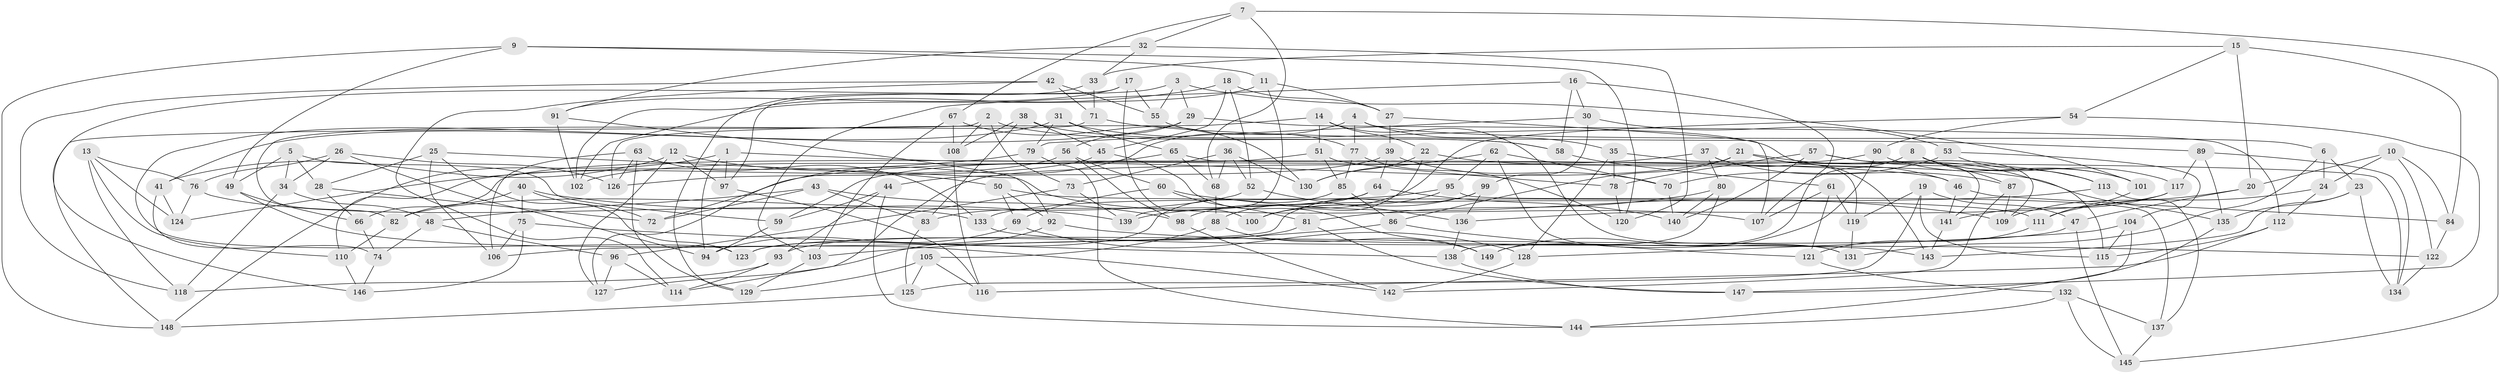 // coarse degree distribution, {4: 0.32222222222222224, 5: 0.2111111111111111, 6: 0.43333333333333335, 3: 0.03333333333333333}
// Generated by graph-tools (version 1.1) at 2025/38/03/04/25 23:38:14]
// undirected, 149 vertices, 298 edges
graph export_dot {
  node [color=gray90,style=filled];
  1;
  2;
  3;
  4;
  5;
  6;
  7;
  8;
  9;
  10;
  11;
  12;
  13;
  14;
  15;
  16;
  17;
  18;
  19;
  20;
  21;
  22;
  23;
  24;
  25;
  26;
  27;
  28;
  29;
  30;
  31;
  32;
  33;
  34;
  35;
  36;
  37;
  38;
  39;
  40;
  41;
  42;
  43;
  44;
  45;
  46;
  47;
  48;
  49;
  50;
  51;
  52;
  53;
  54;
  55;
  56;
  57;
  58;
  59;
  60;
  61;
  62;
  63;
  64;
  65;
  66;
  67;
  68;
  69;
  70;
  71;
  72;
  73;
  74;
  75;
  76;
  77;
  78;
  79;
  80;
  81;
  82;
  83;
  84;
  85;
  86;
  87;
  88;
  89;
  90;
  91;
  92;
  93;
  94;
  95;
  96;
  97;
  98;
  99;
  100;
  101;
  102;
  103;
  104;
  105;
  106;
  107;
  108;
  109;
  110;
  111;
  112;
  113;
  114;
  115;
  116;
  117;
  118;
  119;
  120;
  121;
  122;
  123;
  124;
  125;
  126;
  127;
  128;
  129;
  130;
  131;
  132;
  133;
  134;
  135;
  136;
  137;
  138;
  139;
  140;
  141;
  142;
  143;
  144;
  145;
  146;
  147;
  148;
  149;
  1 -- 46;
  1 -- 148;
  1 -- 94;
  1 -- 97;
  2 -- 148;
  2 -- 108;
  2 -- 73;
  2 -- 58;
  3 -- 101;
  3 -- 29;
  3 -- 146;
  3 -- 55;
  4 -- 77;
  4 -- 127;
  4 -- 6;
  4 -- 35;
  5 -- 34;
  5 -- 59;
  5 -- 28;
  5 -- 49;
  6 -- 23;
  6 -- 24;
  6 -- 131;
  7 -- 68;
  7 -- 145;
  7 -- 32;
  7 -- 67;
  8 -- 107;
  8 -- 117;
  8 -- 101;
  8 -- 87;
  9 -- 120;
  9 -- 49;
  9 -- 148;
  9 -- 11;
  10 -- 20;
  10 -- 122;
  10 -- 24;
  10 -- 84;
  11 -- 102;
  11 -- 139;
  11 -- 27;
  12 -- 50;
  12 -- 41;
  12 -- 97;
  12 -- 127;
  13 -- 76;
  13 -- 110;
  13 -- 124;
  13 -- 118;
  14 -- 131;
  14 -- 22;
  14 -- 126;
  14 -- 51;
  15 -- 84;
  15 -- 33;
  15 -- 54;
  15 -- 20;
  16 -- 103;
  16 -- 30;
  16 -- 58;
  16 -- 149;
  17 -- 91;
  17 -- 55;
  17 -- 100;
  17 -- 97;
  18 -- 52;
  18 -- 45;
  18 -- 27;
  18 -- 102;
  19 -- 47;
  19 -- 125;
  19 -- 115;
  19 -- 119;
  20 -- 109;
  20 -- 47;
  21 -- 46;
  21 -- 115;
  21 -- 59;
  21 -- 86;
  22 -- 130;
  22 -- 135;
  22 -- 100;
  23 -- 143;
  23 -- 135;
  23 -- 134;
  24 -- 111;
  24 -- 112;
  25 -- 28;
  25 -- 123;
  25 -- 106;
  25 -- 107;
  26 -- 76;
  26 -- 126;
  26 -- 94;
  26 -- 34;
  27 -- 39;
  27 -- 107;
  28 -- 72;
  28 -- 66;
  29 -- 56;
  29 -- 41;
  29 -- 112;
  30 -- 99;
  30 -- 53;
  30 -- 79;
  31 -- 141;
  31 -- 123;
  31 -- 79;
  31 -- 65;
  32 -- 91;
  32 -- 33;
  32 -- 120;
  33 -- 71;
  33 -- 129;
  34 -- 118;
  34 -- 48;
  35 -- 78;
  35 -- 119;
  35 -- 128;
  36 -- 73;
  36 -- 52;
  36 -- 68;
  36 -- 130;
  37 -- 72;
  37 -- 87;
  37 -- 143;
  37 -- 80;
  38 -- 83;
  38 -- 45;
  38 -- 108;
  38 -- 58;
  39 -- 70;
  39 -- 44;
  39 -- 64;
  40 -- 75;
  40 -- 82;
  40 -- 139;
  40 -- 72;
  41 -- 74;
  41 -- 124;
  42 -- 71;
  42 -- 118;
  42 -- 114;
  42 -- 55;
  43 -- 83;
  43 -- 98;
  43 -- 48;
  43 -- 72;
  44 -- 144;
  44 -- 93;
  44 -- 59;
  45 -- 149;
  45 -- 126;
  46 -- 84;
  46 -- 141;
  47 -- 123;
  47 -- 145;
  48 -- 74;
  48 -- 96;
  49 -- 142;
  49 -- 66;
  50 -- 111;
  50 -- 92;
  50 -- 69;
  51 -- 85;
  51 -- 66;
  51 -- 78;
  52 -- 136;
  52 -- 82;
  53 -- 104;
  53 -- 113;
  53 -- 70;
  54 -- 147;
  54 -- 90;
  54 -- 98;
  55 -- 77;
  56 -- 60;
  56 -- 110;
  56 -- 98;
  57 -- 140;
  57 -- 109;
  57 -- 113;
  57 -- 78;
  58 -- 61;
  59 -- 94;
  60 -- 109;
  60 -- 69;
  60 -- 81;
  61 -- 107;
  61 -- 119;
  61 -- 121;
  62 -- 70;
  62 -- 130;
  62 -- 95;
  62 -- 131;
  63 -- 126;
  63 -- 129;
  63 -- 133;
  63 -- 106;
  64 -- 83;
  64 -- 88;
  64 -- 140;
  65 -- 102;
  65 -- 134;
  65 -- 68;
  66 -- 74;
  67 -- 108;
  67 -- 130;
  67 -- 103;
  68 -- 88;
  69 -- 128;
  69 -- 94;
  70 -- 140;
  71 -- 82;
  71 -- 89;
  73 -- 139;
  73 -- 96;
  74 -- 146;
  75 -- 146;
  75 -- 106;
  75 -- 138;
  76 -- 133;
  76 -- 124;
  77 -- 85;
  77 -- 120;
  78 -- 120;
  79 -- 124;
  79 -- 144;
  80 -- 140;
  80 -- 81;
  80 -- 138;
  81 -- 147;
  81 -- 93;
  82 -- 110;
  83 -- 125;
  84 -- 122;
  85 -- 86;
  85 -- 123;
  86 -- 103;
  86 -- 121;
  87 -- 109;
  87 -- 142;
  88 -- 149;
  88 -- 105;
  89 -- 117;
  89 -- 135;
  89 -- 134;
  90 -- 101;
  90 -- 114;
  90 -- 149;
  91 -- 92;
  91 -- 102;
  92 -- 122;
  92 -- 127;
  93 -- 118;
  93 -- 114;
  95 -- 100;
  95 -- 137;
  95 -- 133;
  96 -- 127;
  96 -- 114;
  97 -- 116;
  98 -- 142;
  99 -- 106;
  99 -- 100;
  99 -- 136;
  101 -- 111;
  103 -- 129;
  104 -- 147;
  104 -- 128;
  104 -- 115;
  105 -- 116;
  105 -- 125;
  105 -- 129;
  108 -- 116;
  110 -- 146;
  111 -- 121;
  112 -- 116;
  112 -- 115;
  113 -- 139;
  113 -- 137;
  117 -- 136;
  117 -- 141;
  119 -- 131;
  121 -- 132;
  122 -- 134;
  125 -- 148;
  128 -- 142;
  132 -- 144;
  132 -- 137;
  132 -- 145;
  133 -- 143;
  135 -- 144;
  136 -- 138;
  137 -- 145;
  138 -- 147;
  141 -- 143;
}
